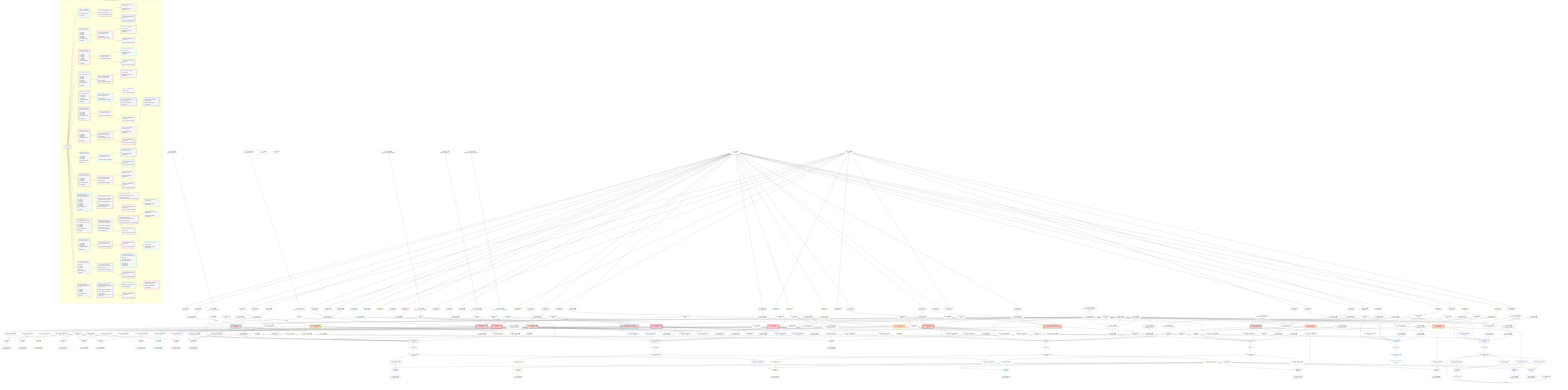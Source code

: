 %%{init: {'themeVariables': { 'fontSize': '12px'}}}%%
graph TD
    classDef path fill:#eee,stroke:#000,color:#000
    classDef plan fill:#fff,stroke-width:1px,color:#000
    classDef itemplan fill:#fff,stroke-width:2px,color:#000
    classDef unbatchedplan fill:#dff,stroke-width:1px,color:#000
    classDef sideeffectplan fill:#fcc,stroke-width:2px,color:#000
    classDef bucket fill:#f6f6f6,color:#000,stroke-width:2px,text-align:left


    %% plan dependencies
    Object392{{"Object[392∈0] ➊<br />ᐸ{reverse,orders,alias,codec}ᐳ"}}:::plan
    Lambda384{{"Lambda[384∈0] ➊<br />ᐸcalculateShouldReverseOrderᐳ"}}:::plan
    Constant389{{"Constant[389∈0] ➊<br />ᐸ[]ᐳ"}}:::plan
    Constant390{{"Constant[390∈0] ➊<br />ᐸsql.identifier(”person”)ᐳ"}}:::plan
    Constant391{{"Constant[391∈0] ➊<br />ᐸRecordCodec(person)ᐳ"}}:::plan
    Lambda384 & Constant389 & Constant390 & Constant391 --> Object392
    Object407{{"Object[407∈0] ➊<br />ᐸ{reverse,orders,alias,codec}ᐳ"}}:::plan
    Constant404{{"Constant[404∈0] ➊<br />ᐸ[]ᐳ"}}:::plan
    Constant405{{"Constant[405∈0] ➊<br />ᐸsql.identifier(”person”)ᐳ"}}:::plan
    Lambda384 & Constant404 & Constant405 & Constant391 --> Object407
    Object422{{"Object[422∈0] ➊<br />ᐸ{reverse,orders,alias,codec}ᐳ"}}:::plan
    Constant419{{"Constant[419∈0] ➊<br />ᐸ[]ᐳ"}}:::plan
    Constant420{{"Constant[420∈0] ➊<br />ᐸsql.identifier(”person”)ᐳ"}}:::plan
    Lambda384 & Constant419 & Constant420 & Constant391 --> Object422
    Object437{{"Object[437∈0] ➊<br />ᐸ{reverse,orders,alias,codec}ᐳ"}}:::plan
    Constant434{{"Constant[434∈0] ➊<br />ᐸ[]ᐳ"}}:::plan
    Constant435{{"Constant[435∈0] ➊<br />ᐸsql.identifier(”person”)ᐳ"}}:::plan
    Lambda384 & Constant434 & Constant435 & Constant391 --> Object437
    Object452{{"Object[452∈0] ➊<br />ᐸ{reverse,orders,alias,codec}ᐳ"}}:::plan
    Constant449{{"Constant[449∈0] ➊<br />ᐸ[]ᐳ"}}:::plan
    Constant450{{"Constant[450∈0] ➊<br />ᐸsql.identifier(”person”)ᐳ"}}:::plan
    Lambda384 & Constant449 & Constant450 & Constant391 --> Object452
    Object467{{"Object[467∈0] ➊<br />ᐸ{reverse,orders,alias,codec}ᐳ"}}:::plan
    Constant464{{"Constant[464∈0] ➊<br />ᐸ[ { codec: Codec(text), fragment: { n: [Array], f: 0, c: 213ᐳ"}}:::plan
    Constant465{{"Constant[465∈0] ➊<br />ᐸsql.identifier(”person”)ᐳ"}}:::plan
    Lambda384 & Constant464 & Constant465 & Constant391 --> Object467
    Object15{{"Object[15∈0] ➊<br />ᐸ{pgSettings,withPgClient}ᐳ"}}:::plan
    Access13{{"Access[13∈0] ➊<br />ᐸ2.pgSettingsᐳ"}}:::plan
    Access14{{"Access[14∈0] ➊<br />ᐸ2.withPgClientᐳ"}}:::plan
    Access13 & Access14 --> Object15
    Lambda9{{"Lambda[9∈0] ➊<br />ᐸdecode_Post_base64JSONᐳ"}}:::plan
    Constant474{{"Constant[474∈0] ➊<br />ᐸ'WyJwb3N0cyIsMV0='ᐳ"}}:::plan
    Constant474 --> Lambda9
    Access10{{"Access[10∈0] ➊<br />ᐸ9.1ᐳ"}}:::plan
    Lambda9 --> Access10
    __Value2["__Value[2∈0] ➊<br />ᐸcontextᐳ"]:::plan
    __Value2 --> Access13
    __Value2 --> Access14
    Constant475{{"Constant[475∈0] ➊<br />ᐸ§{ first: null, last: null, cursorLower: null, cursorUpper: ᐳ"}}:::plan
    Constant475 --> Lambda384
    Lambda387{{"Lambda[387∈0] ➊<br />ᐸcalculateLimitAndOffsetSQLᐳ"}}:::plan
    Constant476{{"Constant[476∈0] ➊<br />ᐸ§{ first: null, last: null, cursorLower: null, cursorUpper: ᐳ"}}:::plan
    Constant476 --> Lambda387
    Access388{{"Access[388∈0] ➊<br />ᐸ387.0ᐳ"}}:::plan
    Lambda387 --> Access388
    Lambda393{{"Lambda[393∈0] ➊<br />ᐸcalculateOrderBySQLᐳ"}}:::plan
    Object392 --> Lambda393
    Lambda398{{"Lambda[398∈0] ➊<br />ᐸcalculateOrderBySQLᐳ"}}:::plan
    Constant493{{"Constant[493∈0] ➊<br />ᐸ§{ reverse: false, orders: [], alias: sql.identifier(”personᐳ"}}:::plan
    Constant493 --> Lambda398
    Lambda408{{"Lambda[408∈0] ➊<br />ᐸcalculateOrderBySQLᐳ"}}:::plan
    Object407 --> Lambda408
    Lambda413{{"Lambda[413∈0] ➊<br />ᐸcalculateOrderBySQLᐳ"}}:::plan
    Constant494{{"Constant[494∈0] ➊<br />ᐸ§{ reverse: false, orders: [], alias: sql.identifier(”personᐳ"}}:::plan
    Constant494 --> Lambda413
    Lambda423{{"Lambda[423∈0] ➊<br />ᐸcalculateOrderBySQLᐳ"}}:::plan
    Object422 --> Lambda423
    Lambda428{{"Lambda[428∈0] ➊<br />ᐸcalculateOrderBySQLᐳ"}}:::plan
    Constant495{{"Constant[495∈0] ➊<br />ᐸ§{ reverse: false, orders: [], alias: sql.identifier(”personᐳ"}}:::plan
    Constant495 --> Lambda428
    Lambda438{{"Lambda[438∈0] ➊<br />ᐸcalculateOrderBySQLᐳ"}}:::plan
    Object437 --> Lambda438
    Lambda443{{"Lambda[443∈0] ➊<br />ᐸcalculateOrderBySQLᐳ"}}:::plan
    Constant496{{"Constant[496∈0] ➊<br />ᐸ§{ reverse: false, orders: [], alias: sql.identifier(”personᐳ"}}:::plan
    Constant496 --> Lambda443
    Lambda453{{"Lambda[453∈0] ➊<br />ᐸcalculateOrderBySQLᐳ"}}:::plan
    Object452 --> Lambda453
    Lambda458{{"Lambda[458∈0] ➊<br />ᐸcalculateOrderBySQLᐳ"}}:::plan
    Constant497{{"Constant[497∈0] ➊<br />ᐸ§{ reverse: false, orders: [], alias: sql.identifier(”personᐳ"}}:::plan
    Constant497 --> Lambda458
    Lambda468{{"Lambda[468∈0] ➊<br />ᐸcalculateOrderBySQLᐳ"}}:::plan
    Object467 --> Lambda468
    Lambda473{{"Lambda[473∈0] ➊<br />ᐸcalculateOrderBySQLᐳ"}}:::plan
    Constant498{{"Constant[498∈0] ➊<br />ᐸ§{ reverse: false, orders: [ { codec: Codec(text), fragment:ᐳ"}}:::plan
    Constant498 --> Lambda473
    __Value4["__Value[4∈0] ➊<br />ᐸrootValueᐳ"]:::plan
    Constant17{{"Constant[17∈0] ➊<br />ᐸnullᐳ"}}:::plan
    Constant18{{"Constant[18∈0] ➊<br />ᐸ'posts'ᐳ"}}:::plan
    Constant29{{"Constant[29∈0] ➊<br />ᐸ'query'ᐳ"}}:::plan
    Constant112{{"Constant[112∈0] ➊<br />ᐸ'types'ᐳ"}}:::plan
    Constant216{{"Constant[216∈0] ➊<br />ᐸ'compound_keys'ᐳ"}}:::plan
    Constant235{{"Constant[235∈0] ➊<br />ᐸ'people'ᐳ"}}:::plan
    Constant477{{"Constant[477∈0] ➊<br />ᐸ'hello'ᐳ"}}:::plan
    Constant478{{"Constant[478∈0] ➊<br />ᐸ'WyJwb3N0cyIsMl0='ᐳ"}}:::plan
    Constant479{{"Constant[479∈0] ➊<br />ᐸ'WyJwb3N0cyIsMjAwMDAwMF0='ᐳ"}}:::plan
    Constant480{{"Constant[480∈0] ➊<br />ᐸ'world'ᐳ"}}:::plan
    Constant481{{"Constant[481∈0] ➊<br />ᐸ'WyJwb3N0cyIsM10='ᐳ"}}:::plan
    Constant482{{"Constant[482∈0] ➊<br />ᐸ'throw error'ᐳ"}}:::plan
    Constant483{{"Constant[483∈0] ➊<br />ᐸ11ᐳ"}}:::plan
    Constant484{{"Constant[484∈0] ➊<br />ᐸ6ᐳ"}}:::plan
    Constant485{{"Constant[485∈0] ➊<br />ᐸ9ᐳ"}}:::plan
    Constant486{{"Constant[486∈0] ➊<br />ᐸ2000000ᐳ"}}:::plan
    Constant487{{"Constant[487∈0] ➊<br />ᐸ'WyJjb21wb3VuZF9rZXlzIiw0LDNd'ᐳ"}}:::plan
    Constant488{{"Constant[488∈0] ➊<br />ᐸ2ᐳ"}}:::plan
    Constant489{{"Constant[489∈0] ➊<br />ᐸ3ᐳ"}}:::plan
    Constant490{{"Constant[490∈0] ➊<br />ᐸ'budd.deey@email.com'ᐳ"}}:::plan
    Constant491{{"Constant[491∈0] ➊<br />ᐸ'graphile-build.issue.27.exists@example.com'ᐳ"}}:::plan
    Constant492{{"Constant[492∈0] ➊<br />ᐸ1ᐳ"}}:::plan
    PgDeleteSingle12[["PgDeleteSingle[12∈1] ➊<br />ᐸpost(id)ᐳ"]]:::sideeffectplan
    Object15 -->|rejectNull| PgDeleteSingle12
    Access10 --> PgDeleteSingle12
    Object16{{"Object[16∈1] ➊<br />ᐸ{result}ᐳ"}}:::plan
    PgDeleteSingle12 --> Object16
    List20{{"List[20∈2] ➊<br />ᐸ18,19ᐳ"}}:::plan
    PgClassExpression19{{"PgClassExpression[19∈2] ➊<br />ᐸ__post__.”id”ᐳ"}}:::plan
    Constant18 & PgClassExpression19 --> List20
    PgDeleteSingle12 --> PgClassExpression19
    Lambda21{{"Lambda[21∈2] ➊<br />ᐸbase64JSONEncodeᐳ"}}:::plan
    List20 --> Lambda21
    Lambda30{{"Lambda[30∈2] ➊<br />ᐸrawEncodeᐳ"}}:::plan
    Constant29 --> Lambda30
    PgClassExpression27{{"PgClassExpression[27∈3] ➊<br />ᐸ__post__.”headline”ᐳ"}}:::plan
    PgDeleteSingle12 --> PgClassExpression27
    PgClassExpression28{{"PgClassExpression[28∈3] ➊<br />ᐸ__post__.”author_id”ᐳ"}}:::plan
    PgDeleteSingle12 --> PgClassExpression28
    PgDeleteSingle37[["PgDeleteSingle[37∈5] ➊<br />ᐸpost(id)ᐳ"]]:::sideeffectplan
    Object40{{"Object[40∈5] ➊<br />ᐸ{pgSettings,withPgClient}ᐳ"}}:::plan
    Access35{{"Access[35∈5] ➊<br />ᐸ34.1ᐳ"}}:::plan
    Object40 -->|rejectNull| PgDeleteSingle37
    Access35 --> PgDeleteSingle37
    Access38{{"Access[38∈5] ➊<br />ᐸ2.pgSettingsᐳ"}}:::plan
    Access39{{"Access[39∈5] ➊<br />ᐸ2.withPgClientᐳ"}}:::plan
    Access38 & Access39 --> Object40
    Object41{{"Object[41∈5] ➊<br />ᐸ{result,clientMutationId}ᐳ"}}:::plan
    PgDeleteSingle37 & Constant477 --> Object41
    Lambda34{{"Lambda[34∈5] ➊<br />ᐸdecode_Post_base64JSONᐳ"}}:::plan
    Constant478 --> Lambda34
    Lambda34 --> Access35
    __Value2 --> Access38
    __Value2 --> Access39
    List44{{"List[44∈6] ➊<br />ᐸ18,43ᐳ"}}:::plan
    PgClassExpression43{{"PgClassExpression[43∈6] ➊<br />ᐸ__post__.”id”ᐳ"}}:::plan
    Constant18 & PgClassExpression43 --> List44
    PgDeleteSingle37 --> PgClassExpression43
    Lambda45{{"Lambda[45∈6] ➊<br />ᐸbase64JSONEncodeᐳ"}}:::plan
    List44 --> Lambda45
    Lambda54{{"Lambda[54∈6] ➊<br />ᐸrawEncodeᐳ"}}:::plan
    Constant29 --> Lambda54
    PgClassExpression51{{"PgClassExpression[51∈7] ➊<br />ᐸ__post__.”headline”ᐳ"}}:::plan
    PgDeleteSingle37 --> PgClassExpression51
    PgClassExpression52{{"PgClassExpression[52∈7] ➊<br />ᐸ__post__.”author_id”ᐳ"}}:::plan
    PgDeleteSingle37 --> PgClassExpression52
    PgDeleteSingle61[["PgDeleteSingle[61∈9] ➊<br />ᐸpost(id)ᐳ"]]:::sideeffectplan
    Object64{{"Object[64∈9] ➊<br />ᐸ{pgSettings,withPgClient}ᐳ"}}:::plan
    Access59{{"Access[59∈9] ➊<br />ᐸ58.1ᐳ"}}:::plan
    Object64 -->|rejectNull| PgDeleteSingle61
    Access59 --> PgDeleteSingle61
    Access62{{"Access[62∈9] ➊<br />ᐸ2.pgSettingsᐳ"}}:::plan
    Access63{{"Access[63∈9] ➊<br />ᐸ2.withPgClientᐳ"}}:::plan
    Access62 & Access63 --> Object64
    Lambda58{{"Lambda[58∈9] ➊<br />ᐸdecode_Post_base64JSONᐳ"}}:::plan
    Constant479 --> Lambda58
    Lambda58 --> Access59
    __Value2 --> Access62
    __Value2 --> Access63
    Object65{{"Object[65∈9] ➊<br />ᐸ{result}ᐳ"}}:::plan
    PgDeleteSingle61 --> Object65
    List69{{"List[69∈10] ➊<br />ᐸ18,68ᐳ"}}:::plan
    PgClassExpression68{{"PgClassExpression[68∈10] ➊<br />ᐸ__post__.”id”ᐳ"}}:::plan
    Constant18 & PgClassExpression68 --> List69
    PgDeleteSingle61 --> PgClassExpression68
    Lambda70{{"Lambda[70∈10] ➊<br />ᐸbase64JSONEncodeᐳ"}}:::plan
    List69 --> Lambda70
    Lambda79{{"Lambda[79∈10] ➊<br />ᐸrawEncodeᐳ"}}:::plan
    Constant29 --> Lambda79
    PgClassExpression76{{"PgClassExpression[76∈11] ➊<br />ᐸ__post__.”headline”ᐳ"}}:::plan
    PgDeleteSingle61 --> PgClassExpression76
    PgClassExpression77{{"PgClassExpression[77∈11] ➊<br />ᐸ__post__.”author_id”ᐳ"}}:::plan
    PgDeleteSingle61 --> PgClassExpression77
    PgDeleteSingle86[["PgDeleteSingle[86∈13] ➊<br />ᐸpost(id)ᐳ"]]:::sideeffectplan
    Object89{{"Object[89∈13] ➊<br />ᐸ{pgSettings,withPgClient}ᐳ"}}:::plan
    Access84{{"Access[84∈13] ➊<br />ᐸ83.1ᐳ"}}:::plan
    Object89 -->|rejectNull| PgDeleteSingle86
    Access84 --> PgDeleteSingle86
    Access87{{"Access[87∈13] ➊<br />ᐸ2.pgSettingsᐳ"}}:::plan
    Access88{{"Access[88∈13] ➊<br />ᐸ2.withPgClientᐳ"}}:::plan
    Access87 & Access88 --> Object89
    Object90{{"Object[90∈13] ➊<br />ᐸ{result,clientMutationId}ᐳ"}}:::plan
    PgDeleteSingle86 & Constant480 --> Object90
    Lambda83{{"Lambda[83∈13] ➊<br />ᐸdecode_Post_base64JSONᐳ"}}:::plan
    Constant481 --> Lambda83
    Lambda83 --> Access84
    __Value2 --> Access87
    __Value2 --> Access88
    List93{{"List[93∈14] ➊<br />ᐸ18,92ᐳ"}}:::plan
    PgClassExpression92{{"PgClassExpression[92∈14] ➊<br />ᐸ__post__.”id”ᐳ"}}:::plan
    Constant18 & PgClassExpression92 --> List93
    PgDeleteSingle86 --> PgClassExpression92
    Lambda94{{"Lambda[94∈14] ➊<br />ᐸbase64JSONEncodeᐳ"}}:::plan
    List93 --> Lambda94
    Lambda103{{"Lambda[103∈14] ➊<br />ᐸrawEncodeᐳ"}}:::plan
    Constant29 --> Lambda103
    PgClassExpression100{{"PgClassExpression[100∈15] ➊<br />ᐸ__post__.”headline”ᐳ"}}:::plan
    PgDeleteSingle86 --> PgClassExpression100
    PgClassExpression101{{"PgClassExpression[101∈15] ➊<br />ᐸ__post__.”author_id”ᐳ"}}:::plan
    PgDeleteSingle86 --> PgClassExpression101
    PgDeleteSingle107[["PgDeleteSingle[107∈17] ➊<br />ᐸtypes(id)ᐳ"]]:::sideeffectplan
    Object110{{"Object[110∈17] ➊<br />ᐸ{pgSettings,withPgClient}ᐳ"}}:::plan
    Object110 & Constant483 --> PgDeleteSingle107
    Access108{{"Access[108∈17] ➊<br />ᐸ2.pgSettingsᐳ"}}:::plan
    Access109{{"Access[109∈17] ➊<br />ᐸ2.withPgClientᐳ"}}:::plan
    Access108 & Access109 --> Object110
    Object111{{"Object[111∈17] ➊<br />ᐸ{result,clientMutationId}ᐳ"}}:::plan
    PgDeleteSingle107 & Constant482 --> Object111
    __Value2 --> Access108
    __Value2 --> Access109
    List114{{"List[114∈18] ➊<br />ᐸ112,113ᐳ"}}:::plan
    PgClassExpression113{{"PgClassExpression[113∈18] ➊<br />ᐸ__types__.”id”ᐳ"}}:::plan
    Constant112 & PgClassExpression113 --> List114
    PgDeleteSingle107 --> PgClassExpression113
    Lambda115{{"Lambda[115∈18] ➊<br />ᐸbase64JSONEncodeᐳ"}}:::plan
    List114 --> Lambda115
    PgDeleteSingle119[["PgDeleteSingle[119∈19] ➊<br />ᐸpost(id)ᐳ"]]:::sideeffectplan
    Object122{{"Object[122∈19] ➊<br />ᐸ{pgSettings,withPgClient}ᐳ"}}:::plan
    Object122 & Constant484 --> PgDeleteSingle119
    Access120{{"Access[120∈19] ➊<br />ᐸ2.pgSettingsᐳ"}}:::plan
    Access121{{"Access[121∈19] ➊<br />ᐸ2.withPgClientᐳ"}}:::plan
    Access120 & Access121 --> Object122
    __Value2 --> Access120
    __Value2 --> Access121
    Object123{{"Object[123∈19] ➊<br />ᐸ{result}ᐳ"}}:::plan
    PgDeleteSingle119 --> Object123
    List127{{"List[127∈20] ➊<br />ᐸ18,126ᐳ"}}:::plan
    PgClassExpression126{{"PgClassExpression[126∈20] ➊<br />ᐸ__post__.”id”ᐳ"}}:::plan
    Constant18 & PgClassExpression126 --> List127
    PgDeleteSingle119 --> PgClassExpression126
    Lambda128{{"Lambda[128∈20] ➊<br />ᐸbase64JSONEncodeᐳ"}}:::plan
    List127 --> Lambda128
    Lambda137{{"Lambda[137∈20] ➊<br />ᐸrawEncodeᐳ"}}:::plan
    Constant29 --> Lambda137
    PgClassExpression134{{"PgClassExpression[134∈21] ➊<br />ᐸ__post__.”headline”ᐳ"}}:::plan
    PgDeleteSingle119 --> PgClassExpression134
    PgClassExpression135{{"PgClassExpression[135∈21] ➊<br />ᐸ__post__.”author_id”ᐳ"}}:::plan
    PgDeleteSingle119 --> PgClassExpression135
    PgDeleteSingle141[["PgDeleteSingle[141∈23] ➊<br />ᐸpost(id)ᐳ"]]:::sideeffectplan
    Object144{{"Object[144∈23] ➊<br />ᐸ{pgSettings,withPgClient}ᐳ"}}:::plan
    Object144 & Constant485 --> PgDeleteSingle141
    Access142{{"Access[142∈23] ➊<br />ᐸ2.pgSettingsᐳ"}}:::plan
    Access143{{"Access[143∈23] ➊<br />ᐸ2.withPgClientᐳ"}}:::plan
    Access142 & Access143 --> Object144
    Object145{{"Object[145∈23] ➊<br />ᐸ{result,clientMutationId}ᐳ"}}:::plan
    PgDeleteSingle141 & Constant477 --> Object145
    __Value2 --> Access142
    __Value2 --> Access143
    List148{{"List[148∈24] ➊<br />ᐸ18,147ᐳ"}}:::plan
    PgClassExpression147{{"PgClassExpression[147∈24] ➊<br />ᐸ__post__.”id”ᐳ"}}:::plan
    Constant18 & PgClassExpression147 --> List148
    PgDeleteSingle141 --> PgClassExpression147
    Lambda149{{"Lambda[149∈24] ➊<br />ᐸbase64JSONEncodeᐳ"}}:::plan
    List148 --> Lambda149
    Lambda158{{"Lambda[158∈24] ➊<br />ᐸrawEncodeᐳ"}}:::plan
    Constant29 --> Lambda158
    PgClassExpression155{{"PgClassExpression[155∈25] ➊<br />ᐸ__post__.”headline”ᐳ"}}:::plan
    PgDeleteSingle141 --> PgClassExpression155
    PgClassExpression156{{"PgClassExpression[156∈25] ➊<br />ᐸ__post__.”author_id”ᐳ"}}:::plan
    PgDeleteSingle141 --> PgClassExpression156
    PgDeleteSingle162[["PgDeleteSingle[162∈27] ➊<br />ᐸpost(id)ᐳ"]]:::sideeffectplan
    Object165{{"Object[165∈27] ➊<br />ᐸ{pgSettings,withPgClient}ᐳ"}}:::plan
    Object165 & Constant486 --> PgDeleteSingle162
    Access163{{"Access[163∈27] ➊<br />ᐸ2.pgSettingsᐳ"}}:::plan
    Access164{{"Access[164∈27] ➊<br />ᐸ2.withPgClientᐳ"}}:::plan
    Access163 & Access164 --> Object165
    __Value2 --> Access163
    __Value2 --> Access164
    Object166{{"Object[166∈27] ➊<br />ᐸ{result}ᐳ"}}:::plan
    PgDeleteSingle162 --> Object166
    List170{{"List[170∈28] ➊<br />ᐸ18,169ᐳ"}}:::plan
    PgClassExpression169{{"PgClassExpression[169∈28] ➊<br />ᐸ__post__.”id”ᐳ"}}:::plan
    Constant18 & PgClassExpression169 --> List170
    PgDeleteSingle162 --> PgClassExpression169
    Lambda171{{"Lambda[171∈28] ➊<br />ᐸbase64JSONEncodeᐳ"}}:::plan
    List170 --> Lambda171
    Lambda180{{"Lambda[180∈28] ➊<br />ᐸrawEncodeᐳ"}}:::plan
    Constant29 --> Lambda180
    PgClassExpression177{{"PgClassExpression[177∈29] ➊<br />ᐸ__post__.”headline”ᐳ"}}:::plan
    PgDeleteSingle162 --> PgClassExpression177
    PgClassExpression178{{"PgClassExpression[178∈29] ➊<br />ᐸ__post__.”author_id”ᐳ"}}:::plan
    PgDeleteSingle162 --> PgClassExpression178
    PgDeleteSingle184[["PgDeleteSingle[184∈31] ➊<br />ᐸpost(id)ᐳ"]]:::sideeffectplan
    Object187{{"Object[187∈31] ➊<br />ᐸ{pgSettings,withPgClient}ᐳ"}}:::plan
    Object187 & Constant483 --> PgDeleteSingle184
    Access185{{"Access[185∈31] ➊<br />ᐸ2.pgSettingsᐳ"}}:::plan
    Access186{{"Access[186∈31] ➊<br />ᐸ2.withPgClientᐳ"}}:::plan
    Access185 & Access186 --> Object187
    Object188{{"Object[188∈31] ➊<br />ᐸ{result,clientMutationId}ᐳ"}}:::plan
    PgDeleteSingle184 & Constant480 --> Object188
    __Value2 --> Access185
    __Value2 --> Access186
    List191{{"List[191∈32] ➊<br />ᐸ18,190ᐳ"}}:::plan
    PgClassExpression190{{"PgClassExpression[190∈32] ➊<br />ᐸ__post__.”id”ᐳ"}}:::plan
    Constant18 & PgClassExpression190 --> List191
    PgDeleteSingle184 --> PgClassExpression190
    Lambda192{{"Lambda[192∈32] ➊<br />ᐸbase64JSONEncodeᐳ"}}:::plan
    List191 --> Lambda192
    Lambda201{{"Lambda[201∈32] ➊<br />ᐸrawEncodeᐳ"}}:::plan
    Constant29 --> Lambda201
    PgClassExpression198{{"PgClassExpression[198∈33] ➊<br />ᐸ__post__.”headline”ᐳ"}}:::plan
    PgDeleteSingle184 --> PgClassExpression198
    PgClassExpression199{{"PgClassExpression[199∈33] ➊<br />ᐸ__post__.”author_id”ᐳ"}}:::plan
    PgDeleteSingle184 --> PgClassExpression199
    PgDeleteSingle210[["PgDeleteSingle[210∈35] ➊<br />ᐸcompound_key(person_id_1,person_id_2)ᐳ"]]:::sideeffectplan
    Object213{{"Object[213∈35] ➊<br />ᐸ{pgSettings,withPgClient}ᐳ"}}:::plan
    Access206{{"Access[206∈35] ➊<br />ᐸ205.1ᐳ"}}:::plan
    Access208{{"Access[208∈35] ➊<br />ᐸ205.2ᐳ"}}:::plan
    Object213 -->|rejectNull| PgDeleteSingle210
    Access206 -->|rejectNull| PgDeleteSingle210
    Access208 --> PgDeleteSingle210
    Access211{{"Access[211∈35] ➊<br />ᐸ2.pgSettingsᐳ"}}:::plan
    Access212{{"Access[212∈35] ➊<br />ᐸ2.withPgClientᐳ"}}:::plan
    Access211 & Access212 --> Object213
    Lambda205{{"Lambda[205∈35] ➊<br />ᐸdecode_CompoundKey_base64JSONᐳ"}}:::plan
    Constant487 --> Lambda205
    Lambda205 --> Access206
    Lambda205 --> Access208
    __Value2 --> Access211
    __Value2 --> Access212
    Object214{{"Object[214∈35] ➊<br />ᐸ{result}ᐳ"}}:::plan
    PgDeleteSingle210 --> Object214
    PgSelect229[["PgSelect[229∈36] ➊<br />ᐸpersonᐳ"]]:::plan
    PgClassExpression217{{"PgClassExpression[217∈36] ➊<br />ᐸ__compound...rson_id_1”ᐳ"}}:::plan
    Object213 & PgClassExpression217 & Lambda384 & Access388 & Lambda393 & Lambda398 --> PgSelect229
    PgSelect241[["PgSelect[241∈36] ➊<br />ᐸpersonᐳ"]]:::plan
    PgClassExpression218{{"PgClassExpression[218∈36] ➊<br />ᐸ__compound...rson_id_2”ᐳ"}}:::plan
    Object213 & PgClassExpression218 & Lambda384 & Access388 & Lambda408 & Lambda413 --> PgSelect241
    List219{{"List[219∈36] ➊<br />ᐸ216,217,218ᐳ"}}:::plan
    Constant216 & PgClassExpression217 & PgClassExpression218 --> List219
    PgDeleteSingle210 --> PgClassExpression217
    PgDeleteSingle210 --> PgClassExpression218
    Lambda220{{"Lambda[220∈36] ➊<br />ᐸbase64JSONEncodeᐳ"}}:::plan
    List219 --> Lambda220
    First233{{"First[233∈36] ➊"}}:::plan
    PgSelect229 --> First233
    PgSelectSingle234{{"PgSelectSingle[234∈36] ➊<br />ᐸpersonᐳ"}}:::plan
    First233 --> PgSelectSingle234
    First243{{"First[243∈36] ➊"}}:::plan
    PgSelect241 --> First243
    PgSelectSingle244{{"PgSelectSingle[244∈36] ➊<br />ᐸpersonᐳ"}}:::plan
    First243 --> PgSelectSingle244
    Lambda251{{"Lambda[251∈36] ➊<br />ᐸrawEncodeᐳ"}}:::plan
    Constant29 --> Lambda251
    List237{{"List[237∈38] ➊<br />ᐸ235,236ᐳ"}}:::plan
    PgClassExpression236{{"PgClassExpression[236∈38] ➊<br />ᐸ__person__.”id”ᐳ"}}:::plan
    Constant235 & PgClassExpression236 --> List237
    PgSelectSingle234 --> PgClassExpression236
    Lambda238{{"Lambda[238∈38] ➊<br />ᐸbase64JSONEncodeᐳ"}}:::plan
    List237 --> Lambda238
    PgClassExpression239{{"PgClassExpression[239∈38] ➊<br />ᐸ__person__...full_name”ᐳ"}}:::plan
    PgSelectSingle234 --> PgClassExpression239
    List247{{"List[247∈39] ➊<br />ᐸ235,246ᐳ"}}:::plan
    PgClassExpression246{{"PgClassExpression[246∈39] ➊<br />ᐸ__person__.”id”ᐳ"}}:::plan
    Constant235 & PgClassExpression246 --> List247
    PgSelectSingle244 --> PgClassExpression246
    Lambda248{{"Lambda[248∈39] ➊<br />ᐸbase64JSONEncodeᐳ"}}:::plan
    List247 --> Lambda248
    PgClassExpression249{{"PgClassExpression[249∈39] ➊<br />ᐸ__person__...full_name”ᐳ"}}:::plan
    PgSelectSingle244 --> PgClassExpression249
    PgDeleteSingle256[["PgDeleteSingle[256∈41] ➊<br />ᐸcompound_key(person_id_1,person_id_2)ᐳ"]]:::sideeffectplan
    Object259{{"Object[259∈41] ➊<br />ᐸ{pgSettings,withPgClient}ᐳ"}}:::plan
    Object259 & Constant488 & Constant489 --> PgDeleteSingle256
    Access257{{"Access[257∈41] ➊<br />ᐸ2.pgSettingsᐳ"}}:::plan
    Access258{{"Access[258∈41] ➊<br />ᐸ2.withPgClientᐳ"}}:::plan
    Access257 & Access258 --> Object259
    __Value2 --> Access257
    __Value2 --> Access258
    Object260{{"Object[260∈41] ➊<br />ᐸ{result}ᐳ"}}:::plan
    PgDeleteSingle256 --> Object260
    PgSelect275[["PgSelect[275∈42] ➊<br />ᐸpersonᐳ"]]:::plan
    PgClassExpression263{{"PgClassExpression[263∈42] ➊<br />ᐸ__compound...rson_id_1”ᐳ"}}:::plan
    Object259 & PgClassExpression263 & Lambda384 & Access388 & Lambda423 & Lambda428 --> PgSelect275
    PgSelect287[["PgSelect[287∈42] ➊<br />ᐸpersonᐳ"]]:::plan
    PgClassExpression264{{"PgClassExpression[264∈42] ➊<br />ᐸ__compound...rson_id_2”ᐳ"}}:::plan
    Object259 & PgClassExpression264 & Lambda384 & Access388 & Lambda438 & Lambda443 --> PgSelect287
    List265{{"List[265∈42] ➊<br />ᐸ216,263,264ᐳ"}}:::plan
    Constant216 & PgClassExpression263 & PgClassExpression264 --> List265
    PgDeleteSingle256 --> PgClassExpression263
    PgDeleteSingle256 --> PgClassExpression264
    Lambda266{{"Lambda[266∈42] ➊<br />ᐸbase64JSONEncodeᐳ"}}:::plan
    List265 --> Lambda266
    First279{{"First[279∈42] ➊"}}:::plan
    PgSelect275 --> First279
    PgSelectSingle280{{"PgSelectSingle[280∈42] ➊<br />ᐸpersonᐳ"}}:::plan
    First279 --> PgSelectSingle280
    First289{{"First[289∈42] ➊"}}:::plan
    PgSelect287 --> First289
    PgSelectSingle290{{"PgSelectSingle[290∈42] ➊<br />ᐸpersonᐳ"}}:::plan
    First289 --> PgSelectSingle290
    Lambda297{{"Lambda[297∈42] ➊<br />ᐸrawEncodeᐳ"}}:::plan
    Constant29 --> Lambda297
    List283{{"List[283∈44] ➊<br />ᐸ235,282ᐳ"}}:::plan
    PgClassExpression282{{"PgClassExpression[282∈44] ➊<br />ᐸ__person__.”id”ᐳ"}}:::plan
    Constant235 & PgClassExpression282 --> List283
    PgSelectSingle280 --> PgClassExpression282
    Lambda284{{"Lambda[284∈44] ➊<br />ᐸbase64JSONEncodeᐳ"}}:::plan
    List283 --> Lambda284
    PgClassExpression285{{"PgClassExpression[285∈44] ➊<br />ᐸ__person__...full_name”ᐳ"}}:::plan
    PgSelectSingle280 --> PgClassExpression285
    List293{{"List[293∈45] ➊<br />ᐸ235,292ᐳ"}}:::plan
    PgClassExpression292{{"PgClassExpression[292∈45] ➊<br />ᐸ__person__.”id”ᐳ"}}:::plan
    Constant235 & PgClassExpression292 --> List293
    PgSelectSingle290 --> PgClassExpression292
    Lambda294{{"Lambda[294∈45] ➊<br />ᐸbase64JSONEncodeᐳ"}}:::plan
    List293 --> Lambda294
    PgClassExpression295{{"PgClassExpression[295∈45] ➊<br />ᐸ__person__...full_name”ᐳ"}}:::plan
    PgSelectSingle290 --> PgClassExpression295
    PgDeleteSingle301[["PgDeleteSingle[301∈47] ➊<br />ᐸperson(email)ᐳ"]]:::sideeffectplan
    Object304{{"Object[304∈47] ➊<br />ᐸ{pgSettings,withPgClient}ᐳ"}}:::plan
    Object304 & Constant490 --> PgDeleteSingle301
    Access302{{"Access[302∈47] ➊<br />ᐸ2.pgSettingsᐳ"}}:::plan
    Access303{{"Access[303∈47] ➊<br />ᐸ2.withPgClientᐳ"}}:::plan
    Access302 & Access303 --> Object304
    __Value2 --> Access302
    __Value2 --> Access303
    Object305{{"Object[305∈47] ➊<br />ᐸ{result}ᐳ"}}:::plan
    PgDeleteSingle301 --> Object305
    List309{{"List[309∈48] ➊<br />ᐸ235,308ᐳ"}}:::plan
    PgClassExpression308{{"PgClassExpression[308∈48] ➊<br />ᐸ__person__.”id”ᐳ"}}:::plan
    Constant235 & PgClassExpression308 --> List309
    PgDeleteSingle301 --> PgClassExpression308
    Lambda310{{"Lambda[310∈48] ➊<br />ᐸbase64JSONEncodeᐳ"}}:::plan
    List309 --> Lambda310
    Lambda312{{"Lambda[312∈48] ➊<br />ᐸrawEncodeᐳ"}}:::plan
    Constant29 --> Lambda312
    PgDeleteSingle316[["PgDeleteSingle[316∈50] ➊<br />ᐸperson(email)ᐳ"]]:::sideeffectplan
    Object319{{"Object[319∈50] ➊<br />ᐸ{pgSettings,withPgClient}ᐳ"}}:::plan
    Object319 & Constant491 --> PgDeleteSingle316
    Access317{{"Access[317∈50] ➊<br />ᐸ2.pgSettingsᐳ"}}:::plan
    Access318{{"Access[318∈50] ➊<br />ᐸ2.withPgClientᐳ"}}:::plan
    Access317 & Access318 --> Object319
    __Value2 --> Access317
    __Value2 --> Access318
    Object320{{"Object[320∈50] ➊<br />ᐸ{result}ᐳ"}}:::plan
    PgDeleteSingle316 --> Object320
    List324{{"List[324∈51] ➊<br />ᐸ235,323ᐳ"}}:::plan
    PgClassExpression323{{"PgClassExpression[323∈51] ➊<br />ᐸ__person__.”id”ᐳ"}}:::plan
    Constant235 & PgClassExpression323 --> List324
    PgDeleteSingle316 --> PgClassExpression323
    Lambda325{{"Lambda[325∈51] ➊<br />ᐸbase64JSONEncodeᐳ"}}:::plan
    List324 --> Lambda325
    Lambda344{{"Lambda[344∈51] ➊<br />ᐸrawEncodeᐳ"}}:::plan
    Constant29 --> Lambda344
    PgSelect335[["PgSelect[335∈52] ➊<br />ᐸpersonᐳ"]]:::plan
    PgClassExpression334{{"PgClassExpression[334∈52] ➊<br />ᐸ__person__ᐳ"}}:::plan
    Object319 & PgClassExpression334 & Constant491 & Lambda384 & Access388 & Lambda453 & Lambda458 --> PgSelect335
    PgClassExpression331{{"PgClassExpression[331∈52] ➊<br />ᐸ__person__...full_name”ᐳ"}}:::plan
    PgDeleteSingle316 --> PgClassExpression331
    PgClassExpression332{{"PgClassExpression[332∈52] ➊<br />ᐸ__person__.”email”ᐳ"}}:::plan
    PgDeleteSingle316 --> PgClassExpression332
    PgDeleteSingle316 --> PgClassExpression334
    First339{{"First[339∈52] ➊"}}:::plan
    PgSelect335 --> First339
    PgSelectSingle340{{"PgSelectSingle[340∈52] ➊<br />ᐸpersonᐳ"}}:::plan
    First339 --> PgSelectSingle340
    PgClassExpression342{{"PgClassExpression[342∈52] ➊<br />ᐸ”c”.”perso...lder! */<br />)ᐳ"}}:::plan
    PgSelectSingle340 --> PgClassExpression342
    PgDeleteSingle348[["PgDeleteSingle[348∈54] ➊<br />ᐸperson(id)ᐳ"]]:::sideeffectplan
    Object351{{"Object[351∈54] ➊<br />ᐸ{pgSettings,withPgClient}ᐳ"}}:::plan
    Object351 & Constant492 --> PgDeleteSingle348
    Access349{{"Access[349∈54] ➊<br />ᐸ2.pgSettingsᐳ"}}:::plan
    Access350{{"Access[350∈54] ➊<br />ᐸ2.withPgClientᐳ"}}:::plan
    Access349 & Access350 --> Object351
    __Value2 --> Access349
    __Value2 --> Access350
    Object352{{"Object[352∈54] ➊<br />ᐸ{result}ᐳ"}}:::plan
    PgDeleteSingle348 --> Object352
    PgSelect361[["PgSelect[361∈55] ➊<br />ᐸpersonᐳ"]]:::plan
    PgClassExpression360{{"PgClassExpression[360∈55] ➊<br />ᐸ__person__ᐳ"}}:::plan
    Object351 & PgClassExpression360 & Lambda384 & Access388 & Lambda468 & Lambda473 --> PgSelect361
    Edge368{{"Edge[368∈55] ➊"}}:::plan
    PgSelectSingle367{{"PgSelectSingle[367∈55] ➊<br />ᐸpersonᐳ"}}:::plan
    PgCursor369{{"PgCursor[369∈55] ➊"}}:::plan
    Connection365{{"Connection[365∈55] ➊<br />ᐸ361ᐳ"}}:::plan
    PgSelectSingle367 & PgCursor369 & Connection365 --> Edge368
    List356{{"List[356∈55] ➊<br />ᐸ235,355ᐳ"}}:::plan
    PgClassExpression355{{"PgClassExpression[355∈55] ➊<br />ᐸ__person__.”id”ᐳ"}}:::plan
    Constant235 & PgClassExpression355 --> List356
    List372{{"List[372∈55] ➊<br />ᐸ370,371ᐳ"}}:::plan
    PgClassExpression370{{"PgClassExpression[370∈55] ➊<br />ᐸ”c”.”perso..._person__)ᐳ"}}:::plan
    PgClassExpression371{{"PgClassExpression[371∈55] ➊<br />ᐸ__person__.”id”ᐳ"}}:::plan
    PgClassExpression370 & PgClassExpression371 --> List372
    List377{{"List[377∈55] ➊<br />ᐸ235,371ᐳ"}}:::plan
    Constant235 & PgClassExpression371 --> List377
    PgDeleteSingle348 --> PgClassExpression355
    Lambda357{{"Lambda[357∈55] ➊<br />ᐸbase64JSONEncodeᐳ"}}:::plan
    List356 --> Lambda357
    PgDeleteSingle348 --> PgClassExpression360
    First366{{"First[366∈55] ➊"}}:::plan
    PgSelect361 --> First366
    First366 --> PgSelectSingle367
    List372 --> PgCursor369
    PgSelectSingle367 --> PgClassExpression370
    PgSelectSingle367 --> PgClassExpression371
    Lambda378{{"Lambda[378∈55] ➊<br />ᐸbase64JSONEncodeᐳ"}}:::plan
    List377 --> Lambda378
    Lambda381{{"Lambda[381∈55] ➊<br />ᐸrawEncodeᐳ"}}:::plan
    Constant29 --> Lambda381
    PgClassExpression379{{"PgClassExpression[379∈57] ➊<br />ᐸ__person__.”email”ᐳ"}}:::plan
    PgSelectSingle367 --> PgClassExpression379

    %% define steps

    subgraph "Buckets for mutations/v4/mutation-delete"
    Bucket0("Bucket 0 (root)"):::bucket
    classDef bucket0 stroke:#696969
    class Bucket0,__Value2,__Value4,Lambda9,Access10,Access13,Access14,Object15,Constant17,Constant18,Constant29,Constant112,Constant216,Constant235,Lambda384,Lambda387,Access388,Constant389,Constant390,Constant391,Object392,Lambda393,Lambda398,Constant404,Constant405,Object407,Lambda408,Lambda413,Constant419,Constant420,Object422,Lambda423,Lambda428,Constant434,Constant435,Object437,Lambda438,Lambda443,Constant449,Constant450,Object452,Lambda453,Lambda458,Constant464,Constant465,Object467,Lambda468,Lambda473,Constant474,Constant475,Constant476,Constant477,Constant478,Constant479,Constant480,Constant481,Constant482,Constant483,Constant484,Constant485,Constant486,Constant487,Constant488,Constant489,Constant490,Constant491,Constant492,Constant493,Constant494,Constant495,Constant496,Constant497,Constant498 bucket0
    Bucket1("Bucket 1 (mutationField)<br />Deps: 15, 10, 18, 29, 4, 17<br /><br />1: PgDeleteSingle[12]<br />2: <br />ᐳ: Object[16]"):::bucket
    classDef bucket1 stroke:#00bfff
    class Bucket1,PgDeleteSingle12,Object16 bucket1
    Bucket2("Bucket 2 (nullableBoundary)<br />Deps: 12, 18, 29, 16, 4, 17<br /><br />ROOT Object{1}ᐸ{result}ᐳ[16]"):::bucket
    classDef bucket2 stroke:#7f007f
    class Bucket2,PgClassExpression19,List20,Lambda21,Lambda30 bucket2
    Bucket3("Bucket 3 (nullableBoundary)<br />Deps: 12, 21, 19<br /><br />ROOT PgDeleteSingle{1}ᐸpost(id)ᐳ[12]"):::bucket
    classDef bucket3 stroke:#ffa500
    class Bucket3,PgClassExpression27,PgClassExpression28 bucket3
    Bucket4("Bucket 4 (nullableBoundary)<br />Deps: 4, 30<br /><br />ROOT __ValueᐸrootValueᐳ[4]"):::bucket
    classDef bucket4 stroke:#0000ff
    class Bucket4 bucket4
    Bucket5("Bucket 5 (mutationField)<br />Deps: 478, 2, 477, 18, 29, 4<br /><br />1: Access[38]<br />2: Access[39]<br />3: Object[40]<br />4: Lambda[34]<br />5: Access[35]<br />6: PgDeleteSingle[37]<br />7: <br />ᐳ: Object[41]"):::bucket
    classDef bucket5 stroke:#7fff00
    class Bucket5,Lambda34,Access35,PgDeleteSingle37,Access38,Access39,Object40,Object41 bucket5
    Bucket6("Bucket 6 (nullableBoundary)<br />Deps: 37, 18, 29, 41, 4, 477<br /><br />ROOT Object{5}ᐸ{result,clientMutationId}ᐳ[41]"):::bucket
    classDef bucket6 stroke:#ff1493
    class Bucket6,PgClassExpression43,List44,Lambda45,Lambda54 bucket6
    Bucket7("Bucket 7 (nullableBoundary)<br />Deps: 37, 45, 43<br /><br />ROOT PgDeleteSingle{5}ᐸpost(id)ᐳ[37]"):::bucket
    classDef bucket7 stroke:#808000
    class Bucket7,PgClassExpression51,PgClassExpression52 bucket7
    Bucket8("Bucket 8 (nullableBoundary)<br />Deps: 4, 54<br /><br />ROOT __ValueᐸrootValueᐳ[4]"):::bucket
    classDef bucket8 stroke:#dda0dd
    class Bucket8 bucket8
    Bucket9("Bucket 9 (mutationField)<br />Deps: 479, 2, 18, 29, 4, 17<br /><br />1: Access[62]<br />2: Access[63]<br />3: Object[64]<br />4: Lambda[58]<br />5: Access[59]<br />6: PgDeleteSingle[61]<br />7: <br />ᐳ: Object[65]"):::bucket
    classDef bucket9 stroke:#ff0000
    class Bucket9,Lambda58,Access59,PgDeleteSingle61,Access62,Access63,Object64,Object65 bucket9
    Bucket10("Bucket 10 (nullableBoundary)<br />Deps: 61, 18, 29, 65, 4, 17<br /><br />ROOT Object{9}ᐸ{result}ᐳ[65]"):::bucket
    classDef bucket10 stroke:#ffff00
    class Bucket10,PgClassExpression68,List69,Lambda70,Lambda79 bucket10
    Bucket11("Bucket 11 (nullableBoundary)<br />Deps: 61, 70, 68<br /><br />ROOT PgDeleteSingle{9}ᐸpost(id)ᐳ[61]"):::bucket
    classDef bucket11 stroke:#00ffff
    class Bucket11,PgClassExpression76,PgClassExpression77 bucket11
    Bucket12("Bucket 12 (nullableBoundary)<br />Deps: 4, 79<br /><br />ROOT __ValueᐸrootValueᐳ[4]"):::bucket
    classDef bucket12 stroke:#4169e1
    class Bucket12 bucket12
    Bucket13("Bucket 13 (mutationField)<br />Deps: 481, 2, 480, 18, 29, 4<br /><br />1: Access[87]<br />2: Access[88]<br />3: Object[89]<br />4: Lambda[83]<br />5: Access[84]<br />6: PgDeleteSingle[86]<br />7: <br />ᐳ: Object[90]"):::bucket
    classDef bucket13 stroke:#3cb371
    class Bucket13,Lambda83,Access84,PgDeleteSingle86,Access87,Access88,Object89,Object90 bucket13
    Bucket14("Bucket 14 (nullableBoundary)<br />Deps: 86, 18, 29, 90, 4, 480<br /><br />ROOT Object{13}ᐸ{result,clientMutationId}ᐳ[90]"):::bucket
    classDef bucket14 stroke:#a52a2a
    class Bucket14,PgClassExpression92,List93,Lambda94,Lambda103 bucket14
    Bucket15("Bucket 15 (nullableBoundary)<br />Deps: 86, 94, 92<br /><br />ROOT PgDeleteSingle{13}ᐸpost(id)ᐳ[86]"):::bucket
    classDef bucket15 stroke:#ff00ff
    class Bucket15,PgClassExpression100,PgClassExpression101 bucket15
    Bucket16("Bucket 16 (nullableBoundary)<br />Deps: 4, 103<br /><br />ROOT __ValueᐸrootValueᐳ[4]"):::bucket
    classDef bucket16 stroke:#f5deb3
    class Bucket16 bucket16
    Bucket17("Bucket 17 (mutationField)<br />Deps: 483, 2, 482, 112<br /><br />1: Access[108]<br />2: Access[109]<br />3: Object[110]<br />4: PgDeleteSingle[107]<br />5: <br />ᐳ: Object[111]"):::bucket
    classDef bucket17 stroke:#696969
    class Bucket17,PgDeleteSingle107,Access108,Access109,Object110,Object111 bucket17
    Bucket18("Bucket 18 (nullableBoundary)<br />Deps: 107, 112, 111, 482<br /><br />ROOT Object{17}ᐸ{result,clientMutationId}ᐳ[111]"):::bucket
    classDef bucket18 stroke:#00bfff
    class Bucket18,PgClassExpression113,List114,Lambda115 bucket18
    Bucket19("Bucket 19 (mutationField)<br />Deps: 484, 2, 18, 29, 4, 17<br /><br />1: Access[120]<br />2: Access[121]<br />3: Object[122]<br />4: PgDeleteSingle[119]<br />5: <br />ᐳ: Object[123]"):::bucket
    classDef bucket19 stroke:#7f007f
    class Bucket19,PgDeleteSingle119,Access120,Access121,Object122,Object123 bucket19
    Bucket20("Bucket 20 (nullableBoundary)<br />Deps: 119, 18, 29, 123, 4, 17<br /><br />ROOT Object{19}ᐸ{result}ᐳ[123]"):::bucket
    classDef bucket20 stroke:#ffa500
    class Bucket20,PgClassExpression126,List127,Lambda128,Lambda137 bucket20
    Bucket21("Bucket 21 (nullableBoundary)<br />Deps: 119, 128, 126<br /><br />ROOT PgDeleteSingle{19}ᐸpost(id)ᐳ[119]"):::bucket
    classDef bucket21 stroke:#0000ff
    class Bucket21,PgClassExpression134,PgClassExpression135 bucket21
    Bucket22("Bucket 22 (nullableBoundary)<br />Deps: 4, 137<br /><br />ROOT __ValueᐸrootValueᐳ[4]"):::bucket
    classDef bucket22 stroke:#7fff00
    class Bucket22 bucket22
    Bucket23("Bucket 23 (mutationField)<br />Deps: 485, 2, 477, 18, 29, 4<br /><br />1: Access[142]<br />2: Access[143]<br />3: Object[144]<br />4: PgDeleteSingle[141]<br />5: <br />ᐳ: Object[145]"):::bucket
    classDef bucket23 stroke:#ff1493
    class Bucket23,PgDeleteSingle141,Access142,Access143,Object144,Object145 bucket23
    Bucket24("Bucket 24 (nullableBoundary)<br />Deps: 141, 18, 29, 145, 4, 477<br /><br />ROOT Object{23}ᐸ{result,clientMutationId}ᐳ[145]"):::bucket
    classDef bucket24 stroke:#808000
    class Bucket24,PgClassExpression147,List148,Lambda149,Lambda158 bucket24
    Bucket25("Bucket 25 (nullableBoundary)<br />Deps: 141, 149, 147<br /><br />ROOT PgDeleteSingle{23}ᐸpost(id)ᐳ[141]"):::bucket
    classDef bucket25 stroke:#dda0dd
    class Bucket25,PgClassExpression155,PgClassExpression156 bucket25
    Bucket26("Bucket 26 (nullableBoundary)<br />Deps: 4, 158<br /><br />ROOT __ValueᐸrootValueᐳ[4]"):::bucket
    classDef bucket26 stroke:#ff0000
    class Bucket26 bucket26
    Bucket27("Bucket 27 (mutationField)<br />Deps: 486, 2, 18, 29, 4, 17<br /><br />1: Access[163]<br />2: Access[164]<br />3: Object[165]<br />4: PgDeleteSingle[162]<br />5: <br />ᐳ: Object[166]"):::bucket
    classDef bucket27 stroke:#ffff00
    class Bucket27,PgDeleteSingle162,Access163,Access164,Object165,Object166 bucket27
    Bucket28("Bucket 28 (nullableBoundary)<br />Deps: 162, 18, 29, 166, 4, 17<br /><br />ROOT Object{27}ᐸ{result}ᐳ[166]"):::bucket
    classDef bucket28 stroke:#00ffff
    class Bucket28,PgClassExpression169,List170,Lambda171,Lambda180 bucket28
    Bucket29("Bucket 29 (nullableBoundary)<br />Deps: 162, 171, 169<br /><br />ROOT PgDeleteSingle{27}ᐸpost(id)ᐳ[162]"):::bucket
    classDef bucket29 stroke:#4169e1
    class Bucket29,PgClassExpression177,PgClassExpression178 bucket29
    Bucket30("Bucket 30 (nullableBoundary)<br />Deps: 4, 180<br /><br />ROOT __ValueᐸrootValueᐳ[4]"):::bucket
    classDef bucket30 stroke:#3cb371
    class Bucket30 bucket30
    Bucket31("Bucket 31 (mutationField)<br />Deps: 483, 2, 480, 18, 29, 4<br /><br />1: Access[185]<br />2: Access[186]<br />3: Object[187]<br />4: PgDeleteSingle[184]<br />5: <br />ᐳ: Object[188]"):::bucket
    classDef bucket31 stroke:#a52a2a
    class Bucket31,PgDeleteSingle184,Access185,Access186,Object187,Object188 bucket31
    Bucket32("Bucket 32 (nullableBoundary)<br />Deps: 184, 18, 29, 188, 4, 480<br /><br />ROOT Object{31}ᐸ{result,clientMutationId}ᐳ[188]"):::bucket
    classDef bucket32 stroke:#ff00ff
    class Bucket32,PgClassExpression190,List191,Lambda192,Lambda201 bucket32
    Bucket33("Bucket 33 (nullableBoundary)<br />Deps: 184, 192, 190<br /><br />ROOT PgDeleteSingle{31}ᐸpost(id)ᐳ[184]"):::bucket
    classDef bucket33 stroke:#f5deb3
    class Bucket33,PgClassExpression198,PgClassExpression199 bucket33
    Bucket34("Bucket 34 (nullableBoundary)<br />Deps: 4, 201<br /><br />ROOT __ValueᐸrootValueᐳ[4]"):::bucket
    classDef bucket34 stroke:#696969
    class Bucket34 bucket34
    Bucket35("Bucket 35 (mutationField)<br />Deps: 487, 2, 216, 384, 388, 393, 398, 408, 413, 29, 235, 4, 17<br /><br />1: Access[211]<br />2: Access[212]<br />3: Object[213]<br />4: Lambda[205]<br />5: Access[206]<br />6: Access[208]<br />7: PgDeleteSingle[210]<br />8: <br />ᐳ: Object[214]"):::bucket
    classDef bucket35 stroke:#00bfff
    class Bucket35,Lambda205,Access206,Access208,PgDeleteSingle210,Access211,Access212,Object213,Object214 bucket35
    Bucket36("Bucket 36 (nullableBoundary)<br />Deps: 210, 216, 213, 384, 388, 393, 398, 408, 413, 29, 214, 235, 4, 17<br /><br />ROOT Object{35}ᐸ{result}ᐳ[214]<br />1: <br />ᐳ: 217, 218, 251, 219, 220<br />2: PgSelect[229], PgSelect[241]<br />ᐳ: 233, 234, 243, 244"):::bucket
    classDef bucket36 stroke:#7f007f
    class Bucket36,PgClassExpression217,PgClassExpression218,List219,Lambda220,PgSelect229,First233,PgSelectSingle234,PgSelect241,First243,PgSelectSingle244,Lambda251 bucket36
    Bucket37("Bucket 37 (nullableBoundary)<br />Deps: 210, 234, 235, 244, 220, 217, 218<br /><br />ROOT PgDeleteSingle{35}ᐸcompound_key(person_id_1,person_id_2)ᐳ[210]"):::bucket
    classDef bucket37 stroke:#ffa500
    class Bucket37 bucket37
    Bucket38("Bucket 38 (nullableBoundary)<br />Deps: 234, 235<br /><br />ROOT PgSelectSingle{36}ᐸpersonᐳ[234]"):::bucket
    classDef bucket38 stroke:#0000ff
    class Bucket38,PgClassExpression236,List237,Lambda238,PgClassExpression239 bucket38
    Bucket39("Bucket 39 (nullableBoundary)<br />Deps: 244, 235<br /><br />ROOT PgSelectSingle{36}ᐸpersonᐳ[244]"):::bucket
    classDef bucket39 stroke:#7fff00
    class Bucket39,PgClassExpression246,List247,Lambda248,PgClassExpression249 bucket39
    Bucket40("Bucket 40 (nullableBoundary)<br />Deps: 4, 251<br /><br />ROOT __ValueᐸrootValueᐳ[4]"):::bucket
    classDef bucket40 stroke:#ff1493
    class Bucket40 bucket40
    Bucket41("Bucket 41 (mutationField)<br />Deps: 488, 489, 2, 216, 384, 388, 423, 428, 438, 443, 29, 235, 4, 17<br /><br />1: Access[257]<br />2: Access[258]<br />3: Object[259]<br />4: PgDeleteSingle[256]<br />5: <br />ᐳ: Object[260]"):::bucket
    classDef bucket41 stroke:#808000
    class Bucket41,PgDeleteSingle256,Access257,Access258,Object259,Object260 bucket41
    Bucket42("Bucket 42 (nullableBoundary)<br />Deps: 256, 216, 259, 384, 388, 423, 428, 438, 443, 29, 260, 235, 4, 17<br /><br />ROOT Object{41}ᐸ{result}ᐳ[260]<br />1: <br />ᐳ: 263, 264, 297, 265, 266<br />2: PgSelect[275], PgSelect[287]<br />ᐳ: 279, 280, 289, 290"):::bucket
    classDef bucket42 stroke:#dda0dd
    class Bucket42,PgClassExpression263,PgClassExpression264,List265,Lambda266,PgSelect275,First279,PgSelectSingle280,PgSelect287,First289,PgSelectSingle290,Lambda297 bucket42
    Bucket43("Bucket 43 (nullableBoundary)<br />Deps: 256, 280, 235, 290, 266, 263, 264<br /><br />ROOT PgDeleteSingle{41}ᐸcompound_key(person_id_1,person_id_2)ᐳ[256]"):::bucket
    classDef bucket43 stroke:#ff0000
    class Bucket43 bucket43
    Bucket44("Bucket 44 (nullableBoundary)<br />Deps: 280, 235<br /><br />ROOT PgSelectSingle{42}ᐸpersonᐳ[280]"):::bucket
    classDef bucket44 stroke:#ffff00
    class Bucket44,PgClassExpression282,List283,Lambda284,PgClassExpression285 bucket44
    Bucket45("Bucket 45 (nullableBoundary)<br />Deps: 290, 235<br /><br />ROOT PgSelectSingle{42}ᐸpersonᐳ[290]"):::bucket
    classDef bucket45 stroke:#00ffff
    class Bucket45,PgClassExpression292,List293,Lambda294,PgClassExpression295 bucket45
    Bucket46("Bucket 46 (nullableBoundary)<br />Deps: 4, 297<br /><br />ROOT __ValueᐸrootValueᐳ[4]"):::bucket
    classDef bucket46 stroke:#4169e1
    class Bucket46 bucket46
    Bucket47("Bucket 47 (mutationField)<br />Deps: 490, 2, 235, 29, 4, 17<br /><br />1: Access[302]<br />2: Access[303]<br />3: Object[304]<br />4: PgDeleteSingle[301]<br />5: <br />ᐳ: Object[305]"):::bucket
    classDef bucket47 stroke:#3cb371
    class Bucket47,PgDeleteSingle301,Access302,Access303,Object304,Object305 bucket47
    Bucket48("Bucket 48 (nullableBoundary)<br />Deps: 301, 235, 29, 305, 4, 17<br /><br />ROOT Object{47}ᐸ{result}ᐳ[305]"):::bucket
    classDef bucket48 stroke:#a52a2a
    class Bucket48,PgClassExpression308,List309,Lambda310,Lambda312 bucket48
    Bucket49("Bucket 49 (nullableBoundary)<br />Deps: 4, 312<br /><br />ROOT __ValueᐸrootValueᐳ[4]"):::bucket
    classDef bucket49 stroke:#ff00ff
    class Bucket49 bucket49
    Bucket50("Bucket 50 (mutationField)<br />Deps: 491, 2, 235, 29, 384, 388, 453, 458, 4, 17<br /><br />1: Access[317]<br />2: Access[318]<br />3: Object[319]<br />4: PgDeleteSingle[316]<br />5: <br />ᐳ: Object[320]"):::bucket
    classDef bucket50 stroke:#f5deb3
    class Bucket50,PgDeleteSingle316,Access317,Access318,Object319,Object320 bucket50
    Bucket51("Bucket 51 (nullableBoundary)<br />Deps: 316, 235, 29, 320, 319, 491, 384, 388, 453, 458, 4, 17<br /><br />ROOT Object{50}ᐸ{result}ᐳ[320]"):::bucket
    classDef bucket51 stroke:#696969
    class Bucket51,PgClassExpression323,List324,Lambda325,Lambda344 bucket51
    Bucket52("Bucket 52 (nullableBoundary)<br />Deps: 316, 319, 491, 384, 388, 453, 458, 325, 323<br /><br />ROOT PgDeleteSingle{50}ᐸperson(email)ᐳ[316]<br />1: <br />ᐳ: 331, 332, 334<br />2: PgSelect[335]<br />ᐳ: 339, 340, 342"):::bucket
    classDef bucket52 stroke:#00bfff
    class Bucket52,PgClassExpression331,PgClassExpression332,PgClassExpression334,PgSelect335,First339,PgSelectSingle340,PgClassExpression342 bucket52
    Bucket53("Bucket 53 (nullableBoundary)<br />Deps: 4, 344<br /><br />ROOT __ValueᐸrootValueᐳ[4]"):::bucket
    classDef bucket53 stroke:#7f007f
    class Bucket53 bucket53
    Bucket54("Bucket 54 (mutationField)<br />Deps: 492, 2, 235, 384, 388, 468, 473, 29, 4, 17<br /><br />1: Access[349]<br />2: Access[350]<br />3: Object[351]<br />4: PgDeleteSingle[348]<br />5: <br />ᐳ: Object[352]"):::bucket
    classDef bucket54 stroke:#ffa500
    class Bucket54,PgDeleteSingle348,Access349,Access350,Object351,Object352 bucket54
    Bucket55("Bucket 55 (nullableBoundary)<br />Deps: 348, 235, 351, 384, 388, 468, 473, 29, 352, 4, 17<br /><br />ROOT Object{54}ᐸ{result}ᐳ[352]<br />1: <br />ᐳ: 355, 360, 365, 381, 356, 357<br />2: PgSelect[361]<br />ᐳ: 366, 367, 370, 371, 372, 377, 378, 369, 368"):::bucket
    classDef bucket55 stroke:#0000ff
    class Bucket55,PgClassExpression355,List356,Lambda357,PgClassExpression360,PgSelect361,Connection365,First366,PgSelectSingle367,Edge368,PgCursor369,PgClassExpression370,PgClassExpression371,List372,List377,Lambda378,Lambda381 bucket55
    Bucket56("Bucket 56 (nullableBoundary)<br />Deps: 368, 367, 369, 370, 371, 378<br /><br />ROOT Edge{55}[368]"):::bucket
    classDef bucket56 stroke:#7fff00
    class Bucket56 bucket56
    Bucket57("Bucket 57 (nullableBoundary)<br />Deps: 367, 370, 371, 378<br /><br />ROOT PgSelectSingle{55}ᐸpersonᐳ[367]"):::bucket
    classDef bucket57 stroke:#ff1493
    class Bucket57,PgClassExpression379 bucket57
    Bucket58("Bucket 58 (nullableBoundary)<br />Deps: 4, 381<br /><br />ROOT __ValueᐸrootValueᐳ[4]"):::bucket
    classDef bucket58 stroke:#808000
    class Bucket58 bucket58
    Bucket0 --> Bucket1 & Bucket5 & Bucket9 & Bucket13 & Bucket17 & Bucket19 & Bucket23 & Bucket27 & Bucket31 & Bucket35 & Bucket41 & Bucket47 & Bucket50 & Bucket54
    Bucket1 --> Bucket2
    Bucket2 --> Bucket3 & Bucket4
    Bucket5 --> Bucket6
    Bucket6 --> Bucket7 & Bucket8
    Bucket9 --> Bucket10
    Bucket10 --> Bucket11 & Bucket12
    Bucket13 --> Bucket14
    Bucket14 --> Bucket15 & Bucket16
    Bucket17 --> Bucket18
    Bucket19 --> Bucket20
    Bucket20 --> Bucket21 & Bucket22
    Bucket23 --> Bucket24
    Bucket24 --> Bucket25 & Bucket26
    Bucket27 --> Bucket28
    Bucket28 --> Bucket29 & Bucket30
    Bucket31 --> Bucket32
    Bucket32 --> Bucket33 & Bucket34
    Bucket35 --> Bucket36
    Bucket36 --> Bucket37 & Bucket40
    Bucket37 --> Bucket38 & Bucket39
    Bucket41 --> Bucket42
    Bucket42 --> Bucket43 & Bucket46
    Bucket43 --> Bucket44 & Bucket45
    Bucket47 --> Bucket48
    Bucket48 --> Bucket49
    Bucket50 --> Bucket51
    Bucket51 --> Bucket52 & Bucket53
    Bucket54 --> Bucket55
    Bucket55 --> Bucket56 & Bucket58
    Bucket56 --> Bucket57
    end